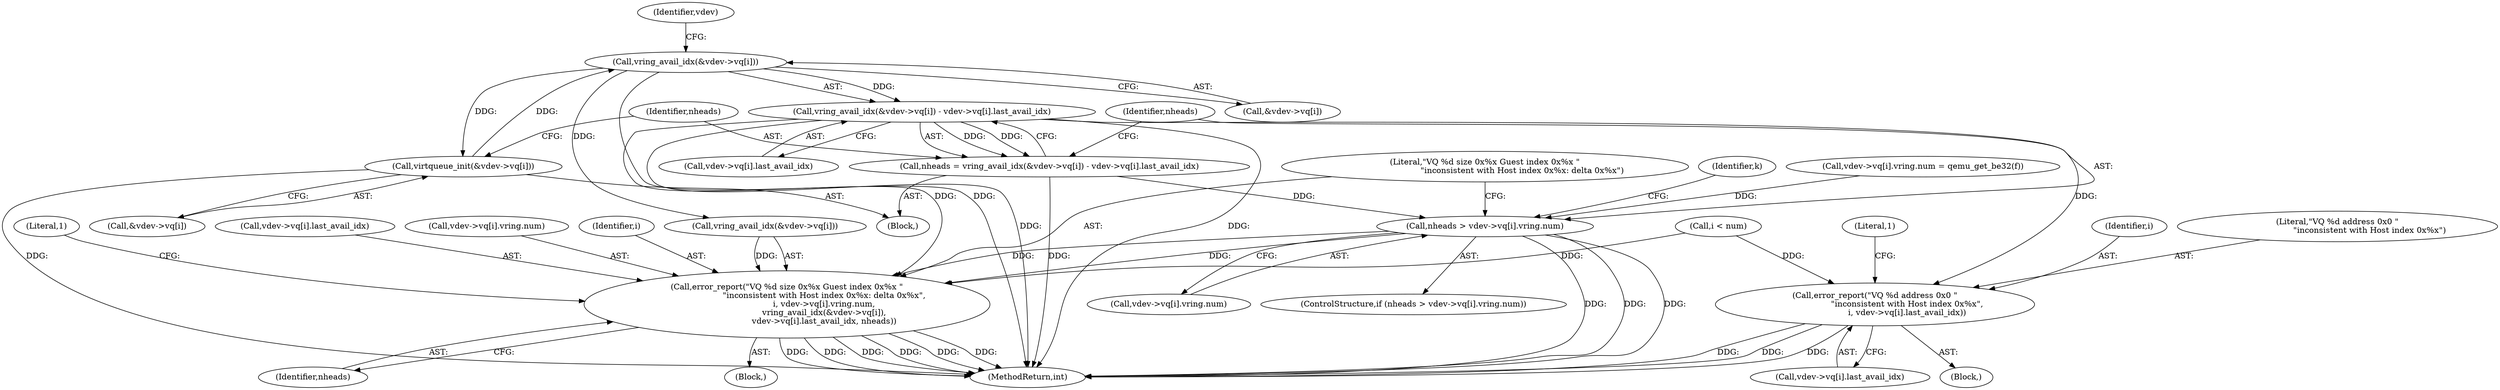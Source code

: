 digraph "0_qemu_a890a2f9137ac3cf5b607649e66a6f3a5512d8dc@array" {
"1000297" [label="(Call,vring_avail_idx(&vdev->vq[i]) - vdev->vq[i].last_avail_idx)"];
"1000298" [label="(Call,vring_avail_idx(&vdev->vq[i]))"];
"1000288" [label="(Call,virtqueue_init(&vdev->vq[i]))"];
"1000295" [label="(Call,nheads = vring_avail_idx(&vdev->vq[i]) - vdev->vq[i].last_avail_idx)"];
"1000313" [label="(Call,nheads > vdev->vq[i].vring.num)"];
"1000325" [label="(Call,error_report(\"VQ %d size 0x%x Guest index 0x%x \"\n                             \"inconsistent with Host index 0x%x: delta 0x%x\",\n                             i, vdev->vq[i].vring.num,\n                             vring_avail_idx(&vdev->vq[i]),\n                             vdev->vq[i].last_avail_idx, nheads))"];
"1000365" [label="(Call,error_report(\"VQ %d address 0x0 \"\n                         \"inconsistent with Host index 0x%x\",\n                         i, vdev->vq[i].last_avail_idx))"];
"1000327" [label="(Identifier,i)"];
"1000325" [label="(Call,error_report(\"VQ %d size 0x%x Guest index 0x%x \"\n                             \"inconsistent with Host index 0x%x: delta 0x%x\",\n                             i, vdev->vq[i].vring.num,\n                             vring_avail_idx(&vdev->vq[i]),\n                             vdev->vq[i].last_avail_idx, nheads))"];
"1000326" [label="(Literal,\"VQ %d size 0x%x Guest index 0x%x \"\n                             \"inconsistent with Host index 0x%x: delta 0x%x\")"];
"1000315" [label="(Call,vdev->vq[i].vring.num)"];
"1000314" [label="(Identifier,nheads)"];
"1000367" [label="(Identifier,i)"];
"1000366" [label="(Literal,\"VQ %d address 0x0 \"\n                         \"inconsistent with Host index 0x%x\")"];
"1000297" [label="(Call,vring_avail_idx(&vdev->vq[i]) - vdev->vq[i].last_avail_idx)"];
"1000380" [label="(Identifier,k)"];
"1000205" [label="(Call,i < num)"];
"1000295" [label="(Call,nheads = vring_avail_idx(&vdev->vq[i]) - vdev->vq[i].last_avail_idx)"];
"1000286" [label="(Block,)"];
"1000305" [label="(Call,vdev->vq[i].last_avail_idx)"];
"1000337" [label="(Call,vring_avail_idx(&vdev->vq[i]))"];
"1000308" [label="(Identifier,vdev)"];
"1000289" [label="(Call,&vdev->vq[i])"];
"1000298" [label="(Call,vring_avail_idx(&vdev->vq[i]))"];
"1000312" [label="(ControlStructure,if (nheads > vdev->vq[i].vring.num))"];
"1000354" [label="(Literal,1)"];
"1000299" [label="(Call,&vdev->vq[i])"];
"1000211" [label="(Call,vdev->vq[i].vring.num = qemu_get_be32(f))"];
"1000364" [label="(Block,)"];
"1000344" [label="(Call,vdev->vq[i].last_avail_idx)"];
"1000377" [label="(Literal,1)"];
"1000400" [label="(MethodReturn,int)"];
"1000365" [label="(Call,error_report(\"VQ %d address 0x0 \"\n                         \"inconsistent with Host index 0x%x\",\n                         i, vdev->vq[i].last_avail_idx))"];
"1000368" [label="(Call,vdev->vq[i].last_avail_idx)"];
"1000288" [label="(Call,virtqueue_init(&vdev->vq[i]))"];
"1000313" [label="(Call,nheads > vdev->vq[i].vring.num)"];
"1000328" [label="(Call,vdev->vq[i].vring.num)"];
"1000351" [label="(Identifier,nheads)"];
"1000324" [label="(Block,)"];
"1000296" [label="(Identifier,nheads)"];
"1000297" -> "1000295"  [label="AST: "];
"1000297" -> "1000305"  [label="CFG: "];
"1000298" -> "1000297"  [label="AST: "];
"1000305" -> "1000297"  [label="AST: "];
"1000295" -> "1000297"  [label="CFG: "];
"1000297" -> "1000400"  [label="DDG: "];
"1000297" -> "1000400"  [label="DDG: "];
"1000297" -> "1000295"  [label="DDG: "];
"1000297" -> "1000295"  [label="DDG: "];
"1000298" -> "1000297"  [label="DDG: "];
"1000297" -> "1000325"  [label="DDG: "];
"1000297" -> "1000365"  [label="DDG: "];
"1000298" -> "1000299"  [label="CFG: "];
"1000299" -> "1000298"  [label="AST: "];
"1000308" -> "1000298"  [label="CFG: "];
"1000298" -> "1000400"  [label="DDG: "];
"1000298" -> "1000288"  [label="DDG: "];
"1000288" -> "1000298"  [label="DDG: "];
"1000298" -> "1000337"  [label="DDG: "];
"1000288" -> "1000286"  [label="AST: "];
"1000288" -> "1000289"  [label="CFG: "];
"1000289" -> "1000288"  [label="AST: "];
"1000296" -> "1000288"  [label="CFG: "];
"1000288" -> "1000400"  [label="DDG: "];
"1000295" -> "1000286"  [label="AST: "];
"1000296" -> "1000295"  [label="AST: "];
"1000314" -> "1000295"  [label="CFG: "];
"1000295" -> "1000400"  [label="DDG: "];
"1000295" -> "1000313"  [label="DDG: "];
"1000313" -> "1000312"  [label="AST: "];
"1000313" -> "1000315"  [label="CFG: "];
"1000314" -> "1000313"  [label="AST: "];
"1000315" -> "1000313"  [label="AST: "];
"1000326" -> "1000313"  [label="CFG: "];
"1000380" -> "1000313"  [label="CFG: "];
"1000313" -> "1000400"  [label="DDG: "];
"1000313" -> "1000400"  [label="DDG: "];
"1000313" -> "1000400"  [label="DDG: "];
"1000211" -> "1000313"  [label="DDG: "];
"1000313" -> "1000325"  [label="DDG: "];
"1000313" -> "1000325"  [label="DDG: "];
"1000325" -> "1000324"  [label="AST: "];
"1000325" -> "1000351"  [label="CFG: "];
"1000326" -> "1000325"  [label="AST: "];
"1000327" -> "1000325"  [label="AST: "];
"1000328" -> "1000325"  [label="AST: "];
"1000337" -> "1000325"  [label="AST: "];
"1000344" -> "1000325"  [label="AST: "];
"1000351" -> "1000325"  [label="AST: "];
"1000354" -> "1000325"  [label="CFG: "];
"1000325" -> "1000400"  [label="DDG: "];
"1000325" -> "1000400"  [label="DDG: "];
"1000325" -> "1000400"  [label="DDG: "];
"1000325" -> "1000400"  [label="DDG: "];
"1000325" -> "1000400"  [label="DDG: "];
"1000325" -> "1000400"  [label="DDG: "];
"1000205" -> "1000325"  [label="DDG: "];
"1000337" -> "1000325"  [label="DDG: "];
"1000365" -> "1000364"  [label="AST: "];
"1000365" -> "1000368"  [label="CFG: "];
"1000366" -> "1000365"  [label="AST: "];
"1000367" -> "1000365"  [label="AST: "];
"1000368" -> "1000365"  [label="AST: "];
"1000377" -> "1000365"  [label="CFG: "];
"1000365" -> "1000400"  [label="DDG: "];
"1000365" -> "1000400"  [label="DDG: "];
"1000365" -> "1000400"  [label="DDG: "];
"1000205" -> "1000365"  [label="DDG: "];
}
